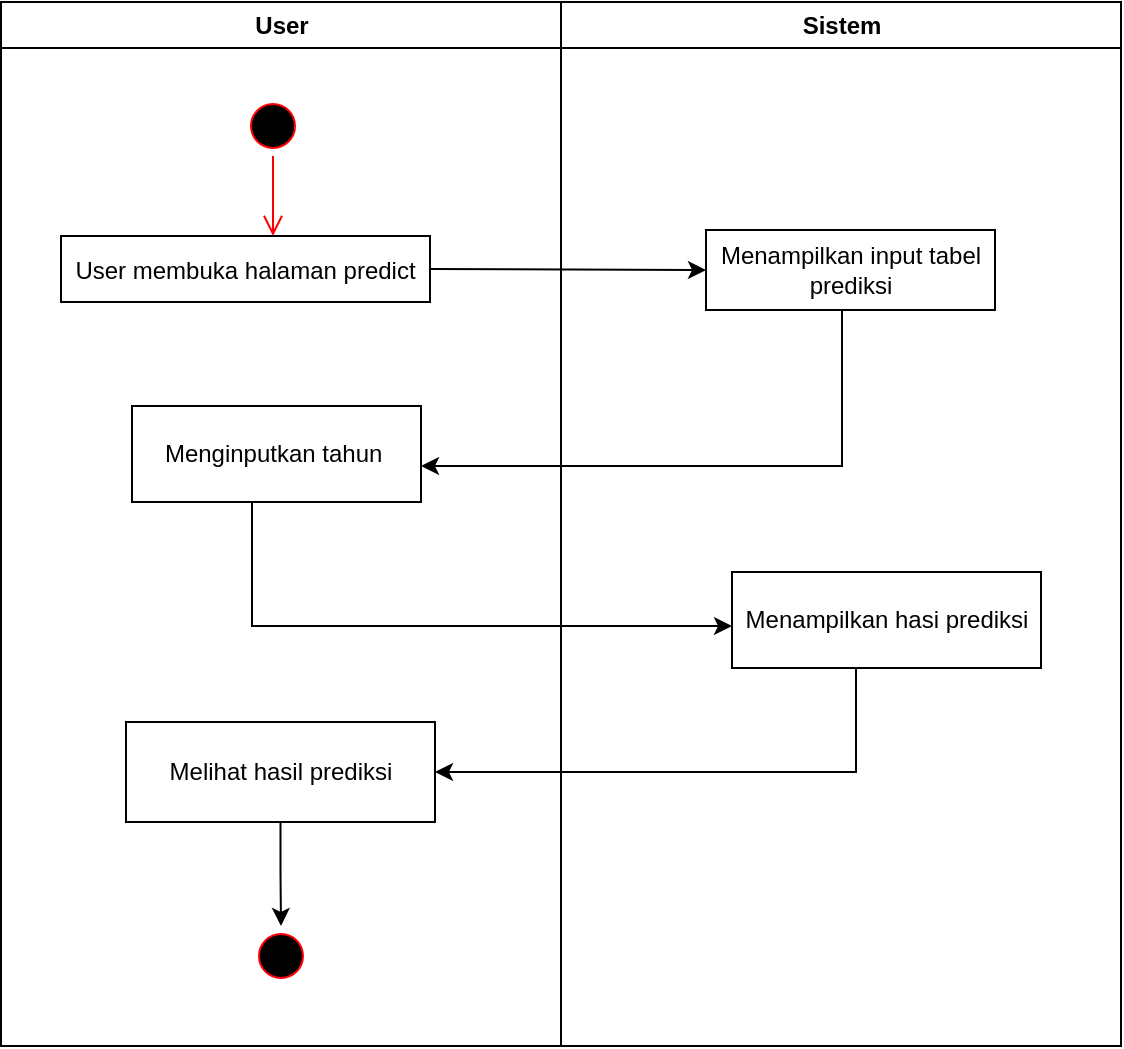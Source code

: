 <mxfile version="15.8.7" type="device"><diagram id="fpDxUl5YvV-e_8-i-9qU" name="Page-1"><mxGraphModel dx="1038" dy="641" grid="1" gridSize="10" guides="1" tooltips="1" connect="1" arrows="1" fold="1" page="1" pageScale="1" pageWidth="850" pageHeight="1100" math="0" shadow="0"><root><mxCell id="0"/><mxCell id="1" parent="0"/><mxCell id="ReD8g1O8ZXk5Hf5B7buR-1" value="User" style="swimlane;whiteSpace=wrap" parent="1" vertex="1"><mxGeometry x="164.5" y="128" width="280" height="522" as="geometry"/></mxCell><mxCell id="ReD8g1O8ZXk5Hf5B7buR-2" value="" style="ellipse;shape=startState;fillColor=#000000;strokeColor=#ff0000;" parent="ReD8g1O8ZXk5Hf5B7buR-1" vertex="1"><mxGeometry x="121" y="47" width="30" height="30" as="geometry"/></mxCell><mxCell id="ReD8g1O8ZXk5Hf5B7buR-3" value="" style="edgeStyle=elbowEdgeStyle;elbow=horizontal;verticalAlign=bottom;endArrow=open;endSize=8;strokeColor=#FF0000;endFill=1;rounded=0" parent="ReD8g1O8ZXk5Hf5B7buR-1" source="ReD8g1O8ZXk5Hf5B7buR-2" target="ReD8g1O8ZXk5Hf5B7buR-4" edge="1"><mxGeometry x="100" y="40" as="geometry"><mxPoint x="115" y="110" as="targetPoint"/></mxGeometry></mxCell><mxCell id="ReD8g1O8ZXk5Hf5B7buR-4" value="User membuka halaman predict" style="" parent="ReD8g1O8ZXk5Hf5B7buR-1" vertex="1"><mxGeometry x="30" y="117" width="184.5" height="33" as="geometry"/></mxCell><mxCell id="ReD8g1O8ZXk5Hf5B7buR-5" value="Menginputkan tahun&amp;nbsp;" style="rounded=0;whiteSpace=wrap;html=1;" parent="ReD8g1O8ZXk5Hf5B7buR-1" vertex="1"><mxGeometry x="65.5" y="202" width="144.5" height="48" as="geometry"/></mxCell><mxCell id="ReD8g1O8ZXk5Hf5B7buR-6" style="edgeStyle=orthogonalEdgeStyle;rounded=0;orthogonalLoop=1;jettySize=auto;html=1;entryX=0.5;entryY=0;entryDx=0;entryDy=0;" parent="ReD8g1O8ZXk5Hf5B7buR-1" source="ReD8g1O8ZXk5Hf5B7buR-7" target="ReD8g1O8ZXk5Hf5B7buR-8" edge="1"><mxGeometry relative="1" as="geometry"/></mxCell><mxCell id="ReD8g1O8ZXk5Hf5B7buR-7" value="Melihat hasil prediksi" style="rounded=0;whiteSpace=wrap;html=1;" parent="ReD8g1O8ZXk5Hf5B7buR-1" vertex="1"><mxGeometry x="62.5" y="360" width="154.5" height="50" as="geometry"/></mxCell><mxCell id="ReD8g1O8ZXk5Hf5B7buR-8" value="" style="ellipse;shape=startState;fillColor=#000000;strokeColor=#ff0000;" parent="ReD8g1O8ZXk5Hf5B7buR-1" vertex="1"><mxGeometry x="125" y="462" width="30" height="30" as="geometry"/></mxCell><mxCell id="ReD8g1O8ZXk5Hf5B7buR-9" value="Sistem" style="swimlane;whiteSpace=wrap" parent="1" vertex="1"><mxGeometry x="444.5" y="128" width="280" height="522" as="geometry"/></mxCell><mxCell id="ReD8g1O8ZXk5Hf5B7buR-10" value="Menampilkan input tabel prediksi" style="rounded=0;whiteSpace=wrap;html=1;" parent="ReD8g1O8ZXk5Hf5B7buR-9" vertex="1"><mxGeometry x="72.5" y="114" width="144.5" height="40" as="geometry"/></mxCell><mxCell id="ReD8g1O8ZXk5Hf5B7buR-11" value="Menampilkan hasi prediksi" style="rounded=0;whiteSpace=wrap;html=1;" parent="ReD8g1O8ZXk5Hf5B7buR-9" vertex="1"><mxGeometry x="85.5" y="285" width="154.5" height="48" as="geometry"/></mxCell><mxCell id="ReD8g1O8ZXk5Hf5B7buR-12" value="" style="endArrow=classic;html=1;rounded=0;entryX=0;entryY=0.5;entryDx=0;entryDy=0;exitX=1;exitY=0.5;exitDx=0;exitDy=0;" parent="1" source="ReD8g1O8ZXk5Hf5B7buR-4" target="ReD8g1O8ZXk5Hf5B7buR-10" edge="1"><mxGeometry width="50" height="50" relative="1" as="geometry"><mxPoint x="360" y="300" as="sourcePoint"/><mxPoint x="410" y="250" as="targetPoint"/></mxGeometry></mxCell><mxCell id="ReD8g1O8ZXk5Hf5B7buR-13" style="edgeStyle=orthogonalEdgeStyle;rounded=0;orthogonalLoop=1;jettySize=auto;html=1;" parent="1" source="ReD8g1O8ZXk5Hf5B7buR-10" target="ReD8g1O8ZXk5Hf5B7buR-5" edge="1"><mxGeometry relative="1" as="geometry"><Array as="points"><mxPoint x="585" y="360"/></Array></mxGeometry></mxCell><mxCell id="ReD8g1O8ZXk5Hf5B7buR-14" style="edgeStyle=orthogonalEdgeStyle;rounded=0;orthogonalLoop=1;jettySize=auto;html=1;" parent="1" source="ReD8g1O8ZXk5Hf5B7buR-5" edge="1"><mxGeometry relative="1" as="geometry"><mxPoint x="530" y="440" as="targetPoint"/><Array as="points"><mxPoint x="290" y="440"/></Array></mxGeometry></mxCell><mxCell id="ReD8g1O8ZXk5Hf5B7buR-15" style="edgeStyle=orthogonalEdgeStyle;rounded=0;orthogonalLoop=1;jettySize=auto;html=1;entryX=1;entryY=0.5;entryDx=0;entryDy=0;" parent="1" source="ReD8g1O8ZXk5Hf5B7buR-11" target="ReD8g1O8ZXk5Hf5B7buR-7" edge="1"><mxGeometry relative="1" as="geometry"><Array as="points"><mxPoint x="592" y="513"/></Array></mxGeometry></mxCell></root></mxGraphModel></diagram></mxfile>